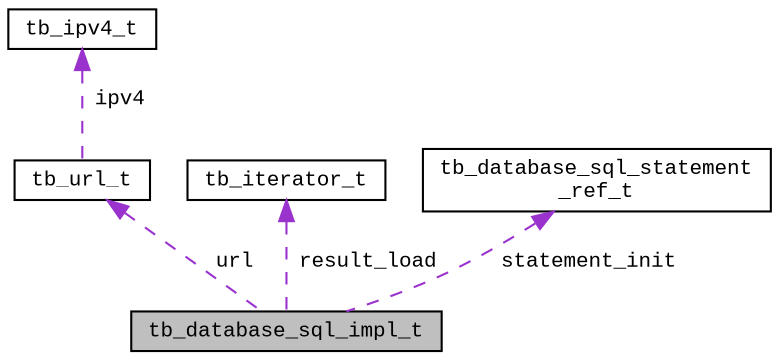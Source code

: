 digraph "tb_database_sql_impl_t"
{
  edge [fontname="CourierNew",fontsize="10",labelfontname="CourierNew",labelfontsize="10"];
  node [fontname="CourierNew",fontsize="10",shape=record];
  Node1 [label="tb_database_sql_impl_t",height=0.2,width=0.4,color="black", fillcolor="grey75", style="filled" fontcolor="black"];
  Node2 -> Node1 [dir="back",color="darkorchid3",fontsize="10",style="dashed",label=" url" ,fontname="CourierNew"];
  Node2 [label="tb_url_t",height=0.2,width=0.4,color="black", fillcolor="white", style="filled",URL="$d0/d3d/structtb__url__t.html",tooltip="the url type "];
  Node3 -> Node2 [dir="back",color="darkorchid3",fontsize="10",style="dashed",label=" ipv4" ,fontname="CourierNew"];
  Node3 [label="tb_ipv4_t",height=0.2,width=0.4,color="black", fillcolor="white", style="filled",URL="$d1/db4/uniontb__ipv4__t.html",tooltip="the ipv4 "];
  Node4 -> Node1 [dir="back",color="darkorchid3",fontsize="10",style="dashed",label=" result_load" ,fontname="CourierNew"];
  Node4 [label="tb_iterator_t",height=0.2,width=0.4,color="black", fillcolor="white", style="filled",URL="$d1/d1a/structtb__iterator__t.html",tooltip="the iterator type "];
  Node5 -> Node1 [dir="back",color="darkorchid3",fontsize="10",style="dashed",label=" statement_init" ,fontname="CourierNew"];
  Node5 [label="tb_database_sql_statement\l_ref_t",height=0.2,width=0.4,color="black", fillcolor="white", style="filled",URL="$db/df0/structtb__database__sql__statement__ref__t.html",tooltip="the database sql statement ref type "];
}

